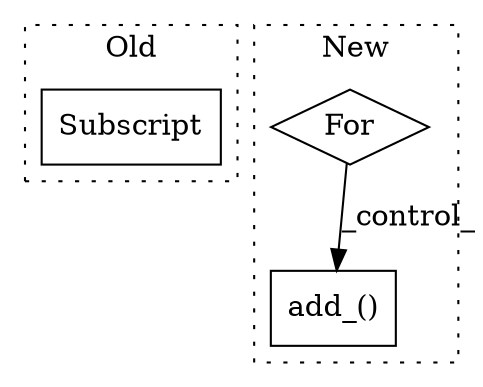 digraph G {
subgraph cluster0 {
1 [label="Subscript" a="63" s="2407,0" l="9,0" shape="box"];
label = "Old";
style="dotted";
}
subgraph cluster1 {
2 [label="add_()" a="75" s="737,755" l="12,12" shape="box"];
3 [label="For" a="107" s="675,727" l="4,10" shape="diamond"];
label = "New";
style="dotted";
}
3 -> 2 [label="_control_"];
}